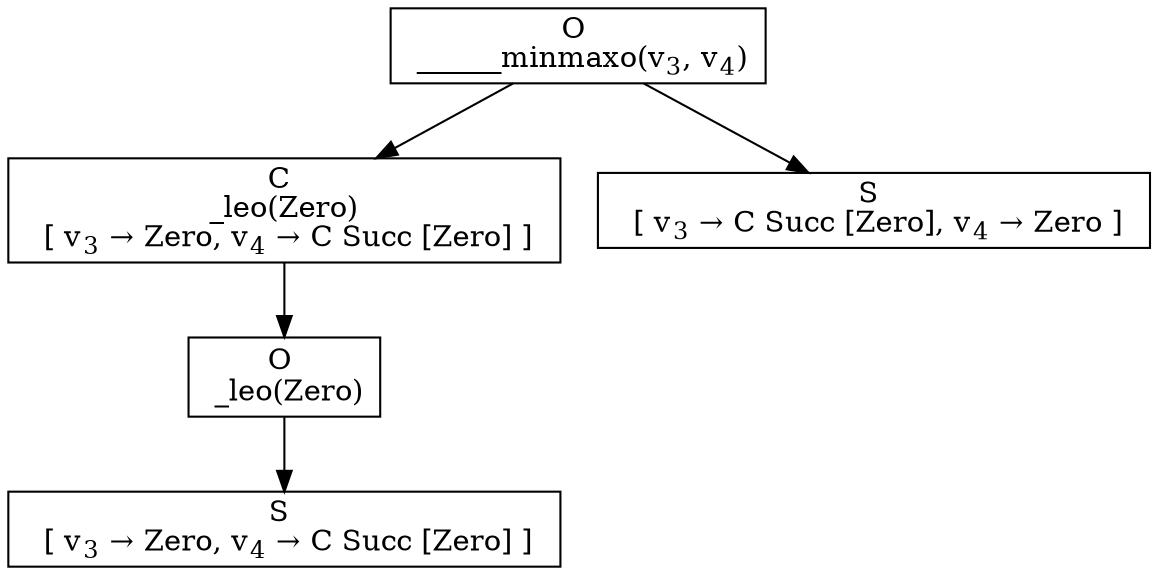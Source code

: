 digraph {
    graph [rankdir=TB
          ,bgcolor=transparent];
    node [shape=box
         ,fillcolor=white
         ,style=filled];
    0 [label=<O <BR/> ______minmaxo(v<SUB>3</SUB>, v<SUB>4</SUB>)>];
    1 [label=<C <BR/> _leo(Zero) <BR/>  [ v<SUB>3</SUB> &rarr; Zero, v<SUB>4</SUB> &rarr; C Succ [Zero] ] >];
    2 [label=<S <BR/>  [ v<SUB>3</SUB> &rarr; C Succ [Zero], v<SUB>4</SUB> &rarr; Zero ] >];
    3 [label=<O <BR/> _leo(Zero)>];
    4 [label=<S <BR/>  [ v<SUB>3</SUB> &rarr; Zero, v<SUB>4</SUB> &rarr; C Succ [Zero] ] >];
    0 -> 1 [label=""];
    0 -> 2 [label=""];
    1 -> 3 [label=""];
    3 -> 4 [label=""];
}